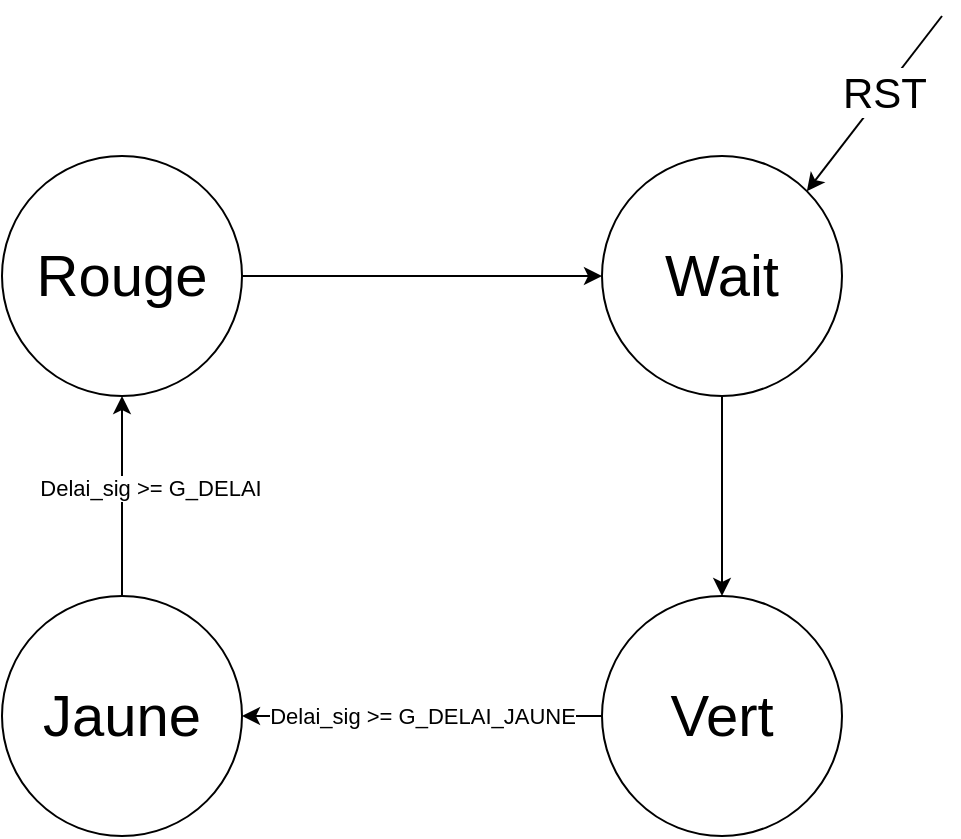 <mxfile version="23.0.2" type="github">
  <diagram name="Page-1" id="ANv8_qnFMgbxWOOTVNy1">
    <mxGraphModel dx="794" dy="446" grid="1" gridSize="10" guides="1" tooltips="1" connect="1" arrows="1" fold="1" page="1" pageScale="1" pageWidth="850" pageHeight="1100" math="0" shadow="0">
      <root>
        <mxCell id="0" />
        <mxCell id="1" parent="0" />
        <mxCell id="4jZFA0rqiz-s_2tiAC6e-17" style="rounded=0;orthogonalLoop=1;jettySize=auto;html=1;exitX=0.5;exitY=1;exitDx=0;exitDy=0;entryX=0.5;entryY=0;entryDx=0;entryDy=0;" parent="1" source="ALVb6lRd1kTkYcC3wSdn-1" target="4jZFA0rqiz-s_2tiAC6e-8" edge="1">
          <mxGeometry relative="1" as="geometry" />
        </mxCell>
        <mxCell id="ALVb6lRd1kTkYcC3wSdn-2" style="edgeStyle=orthogonalEdgeStyle;rounded=0;orthogonalLoop=1;jettySize=auto;html=1;exitX=1;exitY=0.5;exitDx=0;exitDy=0;entryX=0;entryY=0.5;entryDx=0;entryDy=0;" edge="1" parent="1" source="4jZFA0rqiz-s_2tiAC6e-6" target="ALVb6lRd1kTkYcC3wSdn-1">
          <mxGeometry relative="1" as="geometry" />
        </mxCell>
        <mxCell id="4jZFA0rqiz-s_2tiAC6e-6" value="&lt;font style=&quot;font-size: 29px;&quot;&gt;Rouge&lt;/font&gt;" style="ellipse;whiteSpace=wrap;html=1;aspect=fixed;" parent="1" vertex="1">
          <mxGeometry x="260" y="210" width="120" height="120" as="geometry" />
        </mxCell>
        <mxCell id="4jZFA0rqiz-s_2tiAC6e-19" style="rounded=0;orthogonalLoop=1;jettySize=auto;html=1;exitX=0.5;exitY=0;exitDx=0;exitDy=0;entryX=0.5;entryY=1;entryDx=0;entryDy=0;" parent="1" source="4jZFA0rqiz-s_2tiAC6e-7" target="4jZFA0rqiz-s_2tiAC6e-6" edge="1">
          <mxGeometry relative="1" as="geometry" />
        </mxCell>
        <mxCell id="4jZFA0rqiz-s_2tiAC6e-21" value="Delai_sig &amp;gt;= G_DELAI" style="edgeLabel;html=1;align=center;verticalAlign=middle;resizable=0;points=[];" parent="4jZFA0rqiz-s_2tiAC6e-19" vertex="1" connectable="0">
          <mxGeometry x="-0.572" y="-1" relative="1" as="geometry">
            <mxPoint x="13" y="-33" as="offset" />
          </mxGeometry>
        </mxCell>
        <mxCell id="4jZFA0rqiz-s_2tiAC6e-7" value="&lt;font style=&quot;font-size: 29px;&quot;&gt;Jaune&lt;br&gt;&lt;/font&gt;" style="ellipse;whiteSpace=wrap;html=1;aspect=fixed;" parent="1" vertex="1">
          <mxGeometry x="260" y="430" width="120" height="120" as="geometry" />
        </mxCell>
        <mxCell id="4jZFA0rqiz-s_2tiAC6e-18" style="edgeStyle=orthogonalEdgeStyle;rounded=0;orthogonalLoop=1;jettySize=auto;html=1;exitX=0;exitY=0.5;exitDx=0;exitDy=0;" parent="1" source="4jZFA0rqiz-s_2tiAC6e-8" target="4jZFA0rqiz-s_2tiAC6e-7" edge="1">
          <mxGeometry relative="1" as="geometry" />
        </mxCell>
        <mxCell id="4jZFA0rqiz-s_2tiAC6e-20" value="Delai_sig &amp;gt;= G_DELAI_JAUNE" style="edgeLabel;html=1;align=center;verticalAlign=middle;resizable=0;points=[];" parent="4jZFA0rqiz-s_2tiAC6e-18" vertex="1" connectable="0">
          <mxGeometry x="-0.161" y="-4" relative="1" as="geometry">
            <mxPoint x="-15" y="4" as="offset" />
          </mxGeometry>
        </mxCell>
        <mxCell id="4jZFA0rqiz-s_2tiAC6e-8" value="&lt;span style=&quot;font-size: 29px;&quot;&gt;Vert&lt;/span&gt;" style="ellipse;whiteSpace=wrap;html=1;aspect=fixed;" parent="1" vertex="1">
          <mxGeometry x="560" y="430" width="120" height="120" as="geometry" />
        </mxCell>
        <mxCell id="4jZFA0rqiz-s_2tiAC6e-13" value="" style="endArrow=classic;html=1;rounded=0;entryX=1;entryY=0;entryDx=0;entryDy=0;" parent="1" edge="1" target="ALVb6lRd1kTkYcC3wSdn-1">
          <mxGeometry width="50" height="50" relative="1" as="geometry">
            <mxPoint x="730" y="140" as="sourcePoint" />
            <mxPoint x="719.12" y="210.0" as="targetPoint" />
          </mxGeometry>
        </mxCell>
        <mxCell id="4jZFA0rqiz-s_2tiAC6e-14" value="&lt;font style=&quot;font-size: 21px;&quot;&gt;RST&lt;/font&gt;" style="edgeLabel;html=1;align=center;verticalAlign=middle;resizable=0;points=[];" parent="4jZFA0rqiz-s_2tiAC6e-13" vertex="1" connectable="0">
          <mxGeometry x="0.374" y="-4" relative="1" as="geometry">
            <mxPoint x="20" y="-20" as="offset" />
          </mxGeometry>
        </mxCell>
        <mxCell id="ALVb6lRd1kTkYcC3wSdn-1" value="&lt;font style=&quot;font-size: 29px;&quot;&gt;Wait&lt;/font&gt;" style="ellipse;whiteSpace=wrap;html=1;aspect=fixed;" vertex="1" parent="1">
          <mxGeometry x="560" y="210" width="120" height="120" as="geometry" />
        </mxCell>
      </root>
    </mxGraphModel>
  </diagram>
</mxfile>
